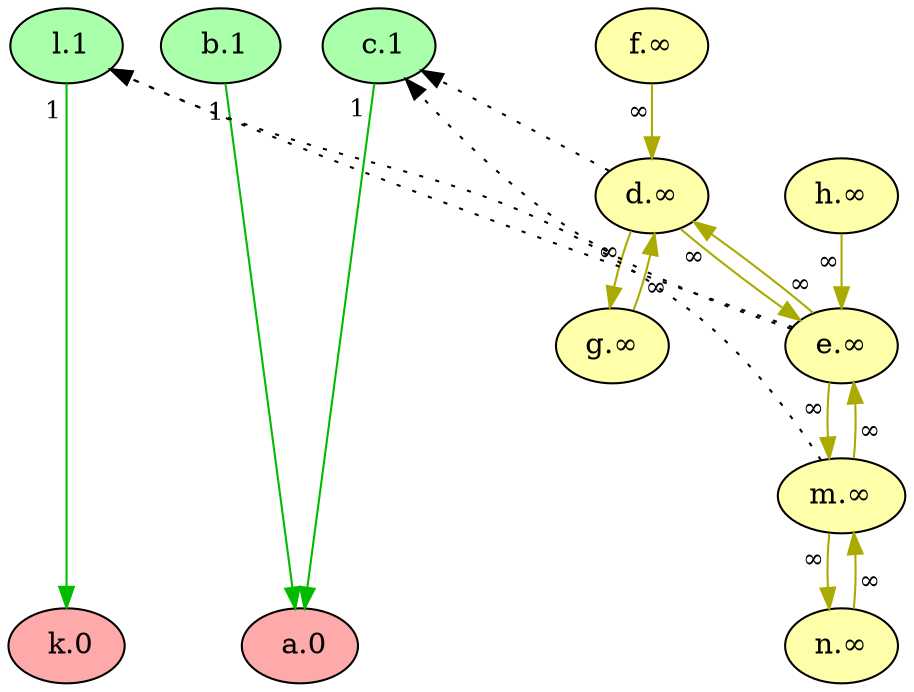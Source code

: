digraph {
    // Node defaults can be set here if needed
    "a" [style="filled" fillcolor="#FFAAAA" label=" a.0" fontsize=14]
    "k" [style="filled" fillcolor="#FFAAAA" label=" k.0" fontsize=14]
    "l" [style="filled" fillcolor="#AAFFAA" label=" l.1" fontsize=14]
    "c" [style="filled" fillcolor="#AAFFAA" label=" c.1" fontsize=14]
    "b" [style="filled" fillcolor="#AAFFAA" label=" b.1" fontsize=14]
    "d" [style="filled" fillcolor="#FFFFAA" label="d.∞" fontsize=14]
    "e" [style="filled" fillcolor="#FFFFAA" label="e.∞" fontsize=14]
    "m" [style="filled" fillcolor="#FFFFAA" label="m.∞" fontsize=14]
    "f" [style="filled" fillcolor="#FFFFAA" label="f.∞" fontsize=14]
    "g" [style="filled" fillcolor="#FFFFAA" label="g.∞" fontsize=14]
    "h" [style="filled" fillcolor="#FFFFAA" label="h.∞" fontsize=14]
    "n" [style="filled" fillcolor="#FFFFAA" label="n.∞" fontsize=14]
    edge[labeldistance=1.5 fontsize=12]
    "b" -> "a" [color="#00BB00" style="solid" dir="forward" taillabel="1" ]
    "c" -> "a" [color="#00BB00" style="solid" dir="forward" taillabel="1" ]
    "l" -> "k" [color="#00BB00" style="solid" dir="forward" taillabel="1" ]
    "d" -> "c" [color="black" style="dotted" dir="forward" taillabel="" constraint=false]
    "e" -> "c" [color="black" style="dotted" dir="forward" taillabel="" constraint=false]
    "e" -> "l" [color="black" style="dotted" dir="forward" taillabel="" constraint=false]
    "m" -> "l" [color="black" style="dotted" dir="forward" taillabel="" constraint=false]
    "e" -> "d" [color="#AAAA00" style="solid" dir="forward" taillabel="∞" ]
    "d" -> "e" [color="#AAAA00" style="solid" dir="forward" taillabel="∞" ]
    "m" -> "e" [color="#AAAA00" style="solid" dir="forward" taillabel="∞" ]
    "e" -> "m" [color="#AAAA00" style="solid" dir="forward" taillabel="∞" ]
    "f" -> "d" [color="#AAAA00" style="solid" dir="forward" taillabel="∞" ]
    "g" -> "d" [color="#AAAA00" style="solid" dir="forward" taillabel="∞" ]
    "d" -> "g" [color="#AAAA00" style="solid" dir="forward" taillabel="∞" ]
    "h" -> "e" [color="#AAAA00" style="solid" dir="forward" taillabel="∞" ]
    "n" -> "m" [color="#AAAA00" style="solid" dir="forward" taillabel="∞" ]
    "m" -> "n" [color="#AAAA00" style="solid" dir="forward" taillabel="∞" ]
    {rank = max a k}
    {rank = min l c b}
}